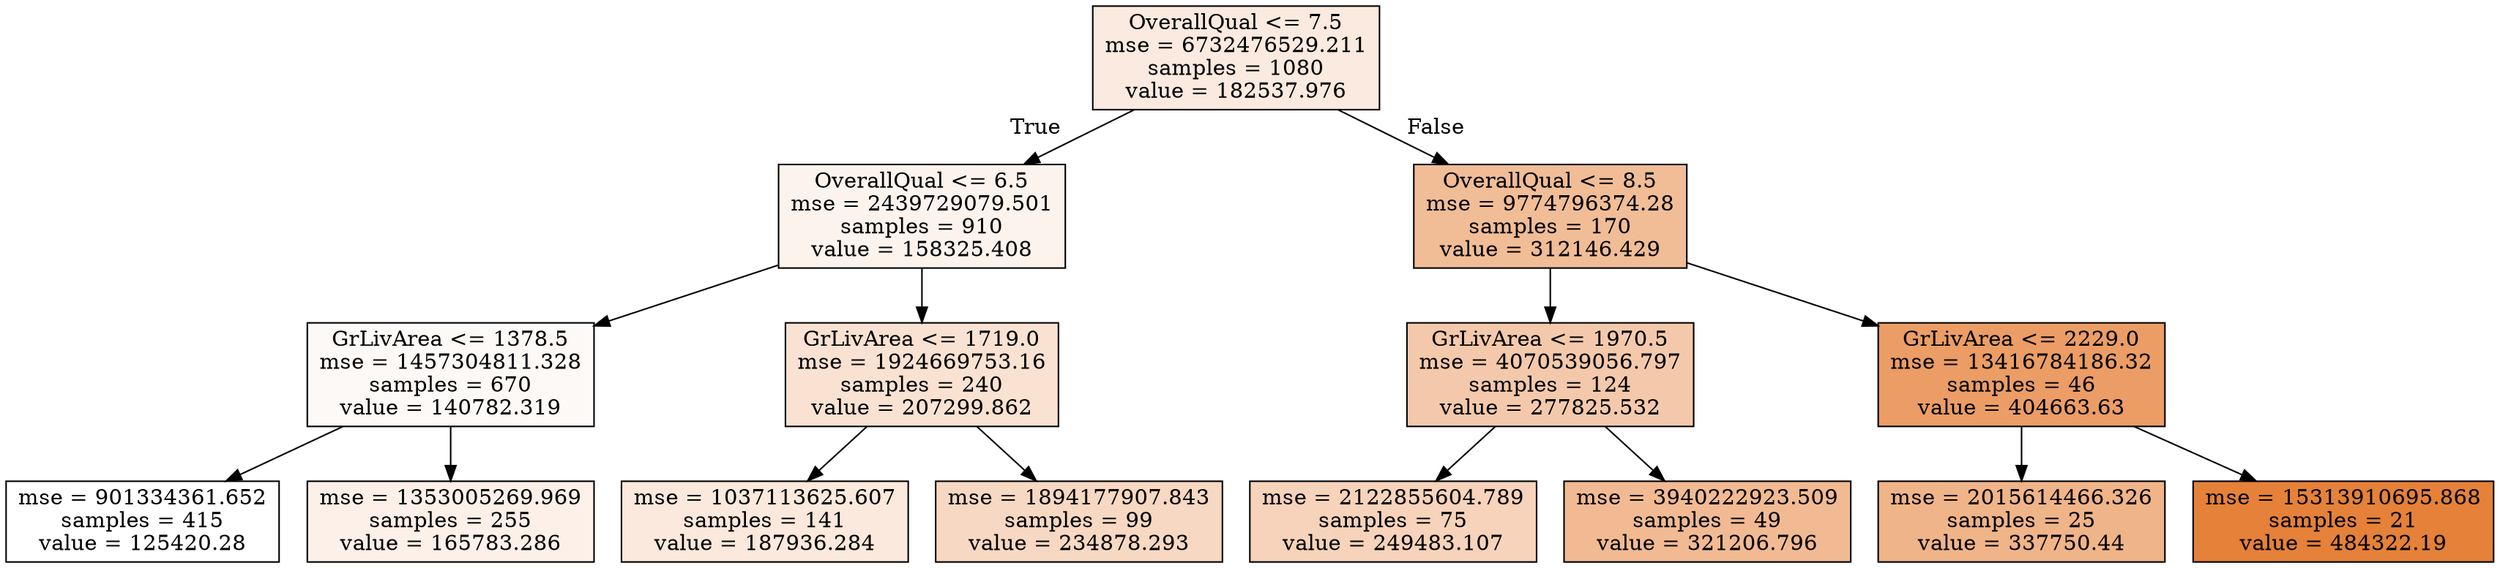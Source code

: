 digraph Tree {
node [shape=box, style="filled", color="black"] ;
0 [label="OverallQual <= 7.5\nmse = 6732476529.211\nsamples = 1080\nvalue = 182537.976", fillcolor="#e5813929"] ;
1 [label="OverallQual <= 6.5\nmse = 2439729079.501\nsamples = 910\nvalue = 158325.408", fillcolor="#e5813917"] ;
0 -> 1 [labeldistance=2.5, labelangle=45, headlabel="True"] ;
2 [label="GrLivArea <= 1378.5\nmse = 1457304811.328\nsamples = 670\nvalue = 140782.319", fillcolor="#e581390b"] ;
1 -> 2 ;
3 [label="mse = 901334361.652\nsamples = 415\nvalue = 125420.28", fillcolor="#e5813900"] ;
2 -> 3 ;
4 [label="mse = 1353005269.969\nsamples = 255\nvalue = 165783.286", fillcolor="#e581391d"] ;
2 -> 4 ;
5 [label="GrLivArea <= 1719.0\nmse = 1924669753.16\nsamples = 240\nvalue = 207299.862", fillcolor="#e581393a"] ;
1 -> 5 ;
6 [label="mse = 1037113625.607\nsamples = 141\nvalue = 187936.284", fillcolor="#e581392c"] ;
5 -> 6 ;
7 [label="mse = 1894177907.843\nsamples = 99\nvalue = 234878.293", fillcolor="#e581394e"] ;
5 -> 7 ;
8 [label="OverallQual <= 8.5\nmse = 9774796374.28\nsamples = 170\nvalue = 312146.429", fillcolor="#e5813985"] ;
0 -> 8 [labeldistance=2.5, labelangle=-45, headlabel="False"] ;
9 [label="GrLivArea <= 1970.5\nmse = 4070539056.797\nsamples = 124\nvalue = 277825.532", fillcolor="#e581396c"] ;
8 -> 9 ;
10 [label="mse = 2122855604.789\nsamples = 75\nvalue = 249483.107", fillcolor="#e5813958"] ;
9 -> 10 ;
11 [label="mse = 3940222923.509\nsamples = 49\nvalue = 321206.796", fillcolor="#e581398b"] ;
9 -> 11 ;
12 [label="GrLivArea <= 2229.0\nmse = 13416784186.32\nsamples = 46\nvalue = 404663.63", fillcolor="#e58139c6"] ;
8 -> 12 ;
13 [label="mse = 2015614466.326\nsamples = 25\nvalue = 337750.44", fillcolor="#e5813997"] ;
12 -> 13 ;
14 [label="mse = 15313910695.868\nsamples = 21\nvalue = 484322.19", fillcolor="#e58139ff"] ;
12 -> 14 ;
}